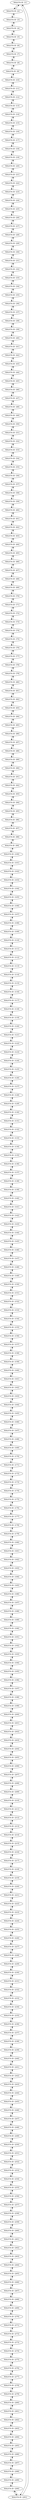 digraph listaMaleta{
nodo1334744495[label="MALETA ID  [1]"];
nodo1334744495->nodo1021023436;
nodo1021023436->nodo1334744495;
nodo1021023436[label="MALETA ID  [2]"];
nodo1021023436->nodo1033519659;
nodo1033519659->nodo1021023436;
nodo1033519659[label="MALETA ID  [3]"];
nodo1033519659->nodo1709878544;
nodo1709878544->nodo1033519659;
nodo1709878544[label="MALETA ID  [4]"];
nodo1709878544->nodo1592946671;
nodo1592946671->nodo1709878544;
nodo1592946671[label="MALETA ID  [5]"];
nodo1592946671->nodo1055911177;
nodo1055911177->nodo1592946671;
nodo1055911177[label="MALETA ID  [6]"];
nodo1055911177->nodo1359707109;
nodo1359707109->nodo1055911177;
nodo1359707109[label="MALETA ID  [7]"];
nodo1359707109->nodo1639571193;
nodo1639571193->nodo1359707109;
nodo1639571193[label="MALETA ID  [8]"];
nodo1639571193->nodo754534454;
nodo754534454->nodo1639571193;
nodo754534454[label="MALETA ID  [9]"];
nodo754534454->nodo1832877829;
nodo1832877829->nodo754534454;
nodo1832877829[label="MALETA ID  [10]"];
nodo1832877829->nodo1742857492;
nodo1742857492->nodo1832877829;
nodo1742857492[label="MALETA ID  [11]"];
nodo1742857492->nodo1208000775;
nodo1208000775->nodo1742857492;
nodo1208000775[label="MALETA ID  [12]"];
nodo1208000775->nodo786360521;
nodo786360521->nodo1208000775;
nodo786360521[label="MALETA ID  [13]"];
nodo786360521->nodo940539200;
nodo940539200->nodo786360521;
nodo940539200[label="MALETA ID  [14]"];
nodo940539200->nodo1345254928;
nodo1345254928->nodo940539200;
nodo1345254928[label="MALETA ID  [15]"];
nodo1345254928->nodo493583755;
nodo493583755->nodo1345254928;
nodo493583755[label="MALETA ID  [16]"];
nodo493583755->nodo1143625295;
nodo1143625295->nodo493583755;
nodo1143625295[label="MALETA ID  [17]"];
nodo1143625295->nodo126666487;
nodo126666487->nodo1143625295;
nodo126666487[label="MALETA ID  [18]"];
nodo126666487->nodo548744800;
nodo548744800->nodo126666487;
nodo548744800[label="MALETA ID  [19]"];
nodo548744800->nodo1727305944;
nodo1727305944->nodo548744800;
nodo1727305944[label="MALETA ID  [20]"];
nodo1727305944->nodo1887052391;
nodo1887052391->nodo1727305944;
nodo1887052391[label="MALETA ID  [21]"];
nodo1887052391->nodo295758305;
nodo295758305->nodo1887052391;
nodo295758305[label="MALETA ID  [22]"];
nodo295758305->nodo409928603;
nodo409928603->nodo295758305;
nodo409928603[label="MALETA ID  [23]"];
nodo409928603->nodo1520396822;
nodo1520396822->nodo409928603;
nodo1520396822[label="MALETA ID  [24]"];
nodo1520396822->nodo2069299768;
nodo2069299768->nodo1520396822;
nodo2069299768[label="MALETA ID  [25]"];
nodo2069299768->nodo1840120658;
nodo1840120658->nodo2069299768;
nodo1840120658[label="MALETA ID  [26]"];
nodo1840120658->nodo230532775;
nodo230532775->nodo1840120658;
nodo230532775[label="MALETA ID  [27]"];
nodo230532775->nodo743682780;
nodo743682780->nodo230532775;
nodo743682780[label="MALETA ID  [28]"];
nodo743682780->nodo1876308908;
nodo1876308908->nodo743682780;
nodo1876308908[label="MALETA ID  [29]"];
nodo1876308908->nodo1920928151;
nodo1920928151->nodo1876308908;
nodo1920928151[label="MALETA ID  [30]"];
nodo1920928151->nodo303497697;
nodo303497697->nodo1920928151;
nodo303497697[label="MALETA ID  [31]"];
nodo303497697->nodo593728557;
nodo593728557->nodo303497697;
nodo593728557[label="MALETA ID  [32]"];
nodo593728557->nodo2104924350;
nodo2104924350->nodo593728557;
nodo2104924350[label="MALETA ID  [33]"];
nodo2104924350->nodo2001667382;
nodo2001667382->nodo2104924350;
nodo2001667382[label="MALETA ID  [34]"];
nodo2001667382->nodo1576864311;
nodo1576864311->nodo2001667382;
nodo1576864311[label="MALETA ID  [35]"];
nodo1576864311->nodo1652571993;
nodo1652571993->nodo1576864311;
nodo1652571993[label="MALETA ID  [36]"];
nodo1652571993->nodo729479391;
nodo729479391->nodo1652571993;
nodo729479391[label="MALETA ID  [37]"];
nodo729479391->nodo613629491;
nodo613629491->nodo729479391;
nodo613629491[label="MALETA ID  [38]"];
nodo613629491->nodo294265892;
nodo294265892->nodo613629491;
nodo294265892[label="MALETA ID  [39]"];
nodo294265892->nodo1913895867;
nodo1913895867->nodo294265892;
nodo1913895867[label="MALETA ID  [40]"];
nodo1913895867->nodo248711462;
nodo248711462->nodo1913895867;
nodo248711462[label="MALETA ID  [41]"];
nodo248711462->nodo856476777;
nodo856476777->nodo248711462;
nodo856476777[label="MALETA ID  [42]"];
nodo856476777->nodo1936160040;
nodo1936160040->nodo856476777;
nodo1936160040[label="MALETA ID  [43]"];
nodo1936160040->nodo474404508;
nodo474404508->nodo1936160040;
nodo474404508[label="MALETA ID  [44]"];
nodo474404508->nodo172647947;
nodo172647947->nodo474404508;
nodo172647947[label="MALETA ID  [45]"];
nodo172647947->nodo1609600175;
nodo1609600175->nodo172647947;
nodo1609600175[label="MALETA ID  [46]"];
nodo1609600175->nodo393636940;
nodo393636940->nodo1609600175;
nodo393636940[label="MALETA ID  [47]"];
nodo393636940->nodo1026472456;
nodo1026472456->nodo393636940;
nodo1026472456[label="MALETA ID  [48]"];
nodo1026472456->nodo1678637464;
nodo1678637464->nodo1026472456;
nodo1678637464[label="MALETA ID  [49]"];
nodo1678637464->nodo1069782082;
nodo1069782082->nodo1678637464;
nodo1069782082[label="MALETA ID  [50]"];
nodo1069782082->nodo468945914;
nodo468945914->nodo1069782082;
nodo468945914[label="MALETA ID  [51]"];
nodo468945914->nodo1397066870;
nodo1397066870->nodo468945914;
nodo1397066870[label="MALETA ID  [52]"];
nodo1397066870->nodo1485799103;
nodo1485799103->nodo1397066870;
nodo1485799103[label="MALETA ID  [53]"];
nodo1485799103->nodo2077069416;
nodo2077069416->nodo1485799103;
nodo2077069416[label="MALETA ID  [54]"];
nodo2077069416->nodo2095474864;
nodo2095474864->nodo2077069416;
nodo2095474864[label="MALETA ID  [55]"];
nodo2095474864->nodo62877030;
nodo62877030->nodo2095474864;
nodo62877030[label="MALETA ID  [56]"];
nodo62877030->nodo551977256;
nodo551977256->nodo62877030;
nodo551977256[label="MALETA ID  [57]"];
nodo551977256->nodo935267212;
nodo935267212->nodo551977256;
nodo935267212[label="MALETA ID  [58]"];
nodo935267212->nodo2027116067;
nodo2027116067->nodo935267212;
nodo2027116067[label="MALETA ID  [59]"];
nodo2027116067->nodo8376322;
nodo8376322->nodo2027116067;
nodo8376322[label="MALETA ID  [60]"];
nodo8376322->nodo335871716;
nodo335871716->nodo8376322;
nodo335871716[label="MALETA ID  [61]"];
nodo335871716->nodo1537762435;
nodo1537762435->nodo335871716;
nodo1537762435[label="MALETA ID  [62]"];
nodo1537762435->nodo958944155;
nodo958944155->nodo1537762435;
nodo958944155[label="MALETA ID  [63]"];
nodo958944155->nodo1193896828;
nodo1193896828->nodo958944155;
nodo1193896828[label="MALETA ID  [64]"];
nodo1193896828->nodo1953062563;
nodo1953062563->nodo1193896828;
nodo1953062563[label="MALETA ID  [65]"];
nodo1953062563->nodo1820172497;
nodo1820172497->nodo1953062563;
nodo1820172497[label="MALETA ID  [66]"];
nodo1820172497->nodo397574734;
nodo397574734->nodo1820172497;
nodo397574734[label="MALETA ID  [67]"];
nodo397574734->nodo457992527;
nodo457992527->nodo397574734;
nodo457992527[label="MALETA ID  [68]"];
nodo457992527->nodo636399811;
nodo636399811->nodo457992527;
nodo636399811[label="MALETA ID  [69]"];
nodo636399811->nodo613738375;
nodo613738375->nodo636399811;
nodo613738375[label="MALETA ID  [70]"];
nodo613738375->nodo657961385;
nodo657961385->nodo613738375;
nodo657961385[label="MALETA ID  [71]"];
nodo657961385->nodo1598661137;
nodo1598661137->nodo657961385;
nodo1598661137[label="MALETA ID  [72]"];
nodo1598661137->nodo259090835;
nodo259090835->nodo1598661137;
nodo259090835[label="MALETA ID  [73]"];
nodo259090835->nodo207232805;
nodo207232805->nodo259090835;
nodo207232805[label="MALETA ID  [74]"];
nodo207232805->nodo377114110;
nodo377114110->nodo207232805;
nodo377114110[label="MALETA ID  [75]"];
nodo377114110->nodo70335498;
nodo70335498->nodo377114110;
nodo70335498[label="MALETA ID  [76]"];
nodo70335498->nodo8974574;
nodo8974574->nodo70335498;
nodo8974574[label="MALETA ID  [77]"];
nodo8974574->nodo1551332589;
nodo1551332589->nodo8974574;
nodo1551332589[label="MALETA ID  [78]"];
nodo1551332589->nodo413583136;
nodo413583136->nodo1551332589;
nodo413583136[label="MALETA ID  [79]"];
nodo413583136->nodo368736594;
nodo368736594->nodo413583136;
nodo368736594[label="MALETA ID  [80]"];
nodo368736594->nodo1379067011;
nodo1379067011->nodo368736594;
nodo1379067011[label="MALETA ID  [81]"];
nodo1379067011->nodo897917492;
nodo897917492->nodo1379067011;
nodo897917492[label="MALETA ID  [82]"];
nodo897917492->nodo456424547;
nodo456424547->nodo897917492;
nodo456424547[label="MALETA ID  [83]"];
nodo456424547->nodo1564649150;
nodo1564649150->nodo456424547;
nodo1564649150[label="MALETA ID  [84]"];
nodo1564649150->nodo412174185;
nodo412174185->nodo1564649150;
nodo412174185[label="MALETA ID  [85]"];
nodo412174185->nodo68764365;
nodo68764365->nodo412174185;
nodo68764365[label="MALETA ID  [86]"];
nodo68764365->nodo1014423881;
nodo1014423881->nodo68764365;
nodo1014423881[label="MALETA ID  [87]"];
nodo1014423881->nodo1950992175;
nodo1950992175->nodo1014423881;
nodo1950992175[label="MALETA ID  [88]"];
nodo1950992175->nodo1727098048;
nodo1727098048->nodo1950992175;
nodo1727098048[label="MALETA ID  [89]"];
nodo1727098048->nodo682640889;
nodo682640889->nodo1727098048;
nodo682640889[label="MALETA ID  [90]"];
nodo682640889->nodo591893775;
nodo591893775->nodo682640889;
nodo591893775[label="MALETA ID  [91]"];
nodo591893775->nodo420302583;
nodo420302583->nodo591893775;
nodo420302583[label="MALETA ID  [92]"];
nodo420302583->nodo1953998458;
nodo1953998458->nodo420302583;
nodo1953998458[label="MALETA ID  [93]"];
nodo1953998458->nodo1581431424;
nodo1581431424->nodo1953998458;
nodo1581431424[label="MALETA ID  [94]"];
nodo1581431424->nodo1093837738;
nodo1093837738->nodo1581431424;
nodo1093837738[label="MALETA ID  [95]"];
nodo1093837738->nodo851126157;
nodo851126157->nodo1093837738;
nodo851126157[label="MALETA ID  [96]"];
nodo851126157->nodo2067137494;
nodo2067137494->nodo851126157;
nodo2067137494[label="MALETA ID  [97]"];
nodo2067137494->nodo812327050;
nodo812327050->nodo2067137494;
nodo812327050[label="MALETA ID  [98]"];
nodo812327050->nodo1687218910;
nodo1687218910->nodo812327050;
nodo1687218910[label="MALETA ID  [99]"];
nodo1687218910->nodo259796622;
nodo259796622->nodo1687218910;
nodo259796622[label="MALETA ID  [100]"];
nodo259796622->nodo1151316996;
nodo1151316996->nodo259796622;
nodo1151316996[label="MALETA ID  [101]"];
nodo1151316996->nodo756659053;
nodo756659053->nodo1151316996;
nodo756659053[label="MALETA ID  [102]"];
nodo756659053->nodo1312582154;
nodo1312582154->nodo756659053;
nodo1312582154[label="MALETA ID  [103]"];
nodo1312582154->nodo551167261;
nodo551167261->nodo1312582154;
nodo551167261[label="MALETA ID  [104]"];
nodo551167261->nodo433883798;
nodo433883798->nodo551167261;
nodo433883798[label="MALETA ID  [105]"];
nodo433883798->nodo2042548251;
nodo2042548251->nodo433883798;
nodo2042548251[label="MALETA ID  [106]"];
nodo2042548251->nodo1426037020;
nodo1426037020->nodo2042548251;
nodo1426037020[label="MALETA ID  [107]"];
nodo1426037020->nodo637320275;
nodo637320275->nodo1426037020;
nodo637320275[label="MALETA ID  [108]"];
nodo637320275->nodo1485376064;
nodo1485376064->nodo637320275;
nodo1485376064[label="MALETA ID  [109]"];
nodo1485376064->nodo1471686466;
nodo1471686466->nodo1485376064;
nodo1471686466[label="MALETA ID  [110]"];
nodo1471686466->nodo2141680592;
nodo2141680592->nodo1471686466;
nodo2141680592[label="MALETA ID  [111]"];
nodo2141680592->nodo1064916563;
nodo1064916563->nodo2141680592;
nodo1064916563[label="MALETA ID  [112]"];
nodo1064916563->nodo791838966;
nodo791838966->nodo1064916563;
nodo791838966[label="MALETA ID  [113]"];
nodo791838966->nodo967188581;
nodo967188581->nodo791838966;
nodo967188581[label="MALETA ID  [114]"];
nodo967188581->nodo2103180658;
nodo2103180658->nodo967188581;
nodo2103180658[label="MALETA ID  [115]"];
nodo2103180658->nodo140900164;
nodo140900164->nodo2103180658;
nodo140900164[label="MALETA ID  [116]"];
nodo140900164->nodo862708622;
nodo862708622->nodo140900164;
nodo862708622[label="MALETA ID  [117]"];
nodo862708622->nodo994465934;
nodo994465934->nodo862708622;
nodo994465934[label="MALETA ID  [118]"];
nodo994465934->nodo424968953;
nodo424968953->nodo994465934;
nodo424968953[label="MALETA ID  [119]"];
nodo424968953->nodo1043110208;
nodo1043110208->nodo424968953;
nodo1043110208[label="MALETA ID  [120]"];
nodo1043110208->nodo1387756184;
nodo1387756184->nodo1043110208;
nodo1387756184[label="MALETA ID  [121]"];
nodo1387756184->nodo1530710632;
nodo1530710632->nodo1387756184;
nodo1530710632[label="MALETA ID  [122]"];
nodo1530710632->nodo1715656892;
nodo1715656892->nodo1530710632;
nodo1715656892[label="MALETA ID  [123]"];
nodo1715656892->nodo1023327149;
nodo1023327149->nodo1715656892;
nodo1023327149[label="MALETA ID  [124]"];
nodo1023327149->nodo1442084112;
nodo1442084112->nodo1023327149;
nodo1442084112[label="MALETA ID  [125]"];
nodo1442084112->nodo1755744844;
nodo1755744844->nodo1442084112;
nodo1755744844[label="MALETA ID  [126]"];
nodo1755744844->nodo416360668;
nodo416360668->nodo1755744844;
nodo416360668[label="MALETA ID  [127]"];
nodo416360668->nodo1371265976;
nodo1371265976->nodo416360668;
nodo1371265976[label="MALETA ID  [128]"];
nodo1371265976->nodo663844970;
nodo663844970->nodo1371265976;
nodo663844970[label="MALETA ID  [129]"];
nodo663844970->nodo2075746878;
nodo2075746878->nodo663844970;
nodo2075746878[label="MALETA ID  [130]"];
nodo2075746878->nodo1790911069;
nodo1790911069->nodo2075746878;
nodo1790911069[label="MALETA ID  [131]"];
nodo1790911069->nodo1700156073;
nodo1700156073->nodo1790911069;
nodo1700156073[label="MALETA ID  [132]"];
nodo1700156073->nodo1235760193;
nodo1235760193->nodo1700156073;
nodo1235760193[label="MALETA ID  [133]"];
nodo1235760193->nodo2033190872;
nodo2033190872->nodo1235760193;
nodo2033190872[label="MALETA ID  [134]"];
nodo2033190872->nodo1779330921;
nodo1779330921->nodo2033190872;
nodo1779330921[label="MALETA ID  [135]"];
nodo1779330921->nodo1033546651;
nodo1033546651->nodo1779330921;
nodo1033546651[label="MALETA ID  [136]"];
nodo1033546651->nodo899189333;
nodo899189333->nodo1033546651;
nodo899189333[label="MALETA ID  [137]"];
nodo899189333->nodo1282364921;
nodo1282364921->nodo899189333;
nodo1282364921[label="MALETA ID  [138]"];
nodo1282364921->nodo1434652218;
nodo1434652218->nodo1282364921;
nodo1434652218[label="MALETA ID  [139]"];
nodo1434652218->nodo1026400610;
nodo1026400610->nodo1434652218;
nodo1026400610[label="MALETA ID  [140]"];
nodo1026400610->nodo1284923056;
nodo1284923056->nodo1026400610;
nodo1284923056[label="MALETA ID  [141]"];
nodo1284923056->nodo2053118534;
nodo2053118534->nodo1284923056;
nodo2053118534[label="MALETA ID  [142]"];
nodo2053118534->nodo928983534;
nodo928983534->nodo2053118534;
nodo928983534[label="MALETA ID  [143]"];
nodo928983534->nodo1739176150;
nodo1739176150->nodo928983534;
nodo1739176150[label="MALETA ID  [144]"];
nodo1739176150->nodo431233357;
nodo431233357->nodo1739176150;
nodo431233357[label="MALETA ID  [145]"];
nodo431233357->nodo1677496855;
nodo1677496855->nodo431233357;
nodo1677496855[label="MALETA ID  [146]"];
nodo1677496855->nodo757258207;
nodo757258207->nodo1677496855;
nodo757258207[label="MALETA ID  [147]"];
nodo757258207->nodo132621733;
nodo132621733->nodo757258207;
nodo132621733[label="MALETA ID  [148]"];
nodo132621733->nodo1050716773;
nodo1050716773->nodo132621733;
nodo1050716773[label="MALETA ID  [149]"];
nodo1050716773->nodo961276812;
nodo961276812->nodo1050716773;
nodo961276812[label="MALETA ID  [150]"];
nodo961276812->nodo40652629;
nodo40652629->nodo961276812;
nodo40652629[label="MALETA ID  [151]"];
nodo40652629->nodo949749808;
nodo949749808->nodo40652629;
nodo949749808[label="MALETA ID  [152]"];
nodo949749808->nodo55869124;
nodo55869124->nodo949749808;
nodo55869124[label="MALETA ID  [153]"];
nodo55869124->nodo1705370281;
nodo1705370281->nodo55869124;
nodo1705370281[label="MALETA ID  [154]"];
nodo1705370281->nodo97718191;
nodo97718191->nodo1705370281;
nodo97718191[label="MALETA ID  [155]"];
nodo97718191->nodo1574324909;
nodo1574324909->nodo97718191;
nodo1574324909[label="MALETA ID  [156]"];
nodo1574324909->nodo2111094157;
nodo2111094157->nodo1574324909;
nodo2111094157[label="MALETA ID  [157]"];
nodo2111094157->nodo934197300;
nodo934197300->nodo2111094157;
nodo934197300[label="MALETA ID  [158]"];
nodo934197300->nodo706570009;
nodo706570009->nodo934197300;
nodo706570009[label="MALETA ID  [159]"];
nodo706570009->nodo1165083605;
nodo1165083605->nodo706570009;
nodo1165083605[label="MALETA ID  [160]"];
nodo1165083605->nodo487667235;
nodo487667235->nodo1165083605;
nodo487667235[label="MALETA ID  [161]"];
nodo487667235->nodo1597788845;
nodo1597788845->nodo487667235;
nodo1597788845[label="MALETA ID  [162]"];
nodo1597788845->nodo517522428;
nodo517522428->nodo1597788845;
nodo517522428[label="MALETA ID  [163]"];
nodo517522428->nodo1442628761;
nodo1442628761->nodo517522428;
nodo1442628761[label="MALETA ID  [164]"];
nodo1442628761->nodo1095254059;
nodo1095254059->nodo1442628761;
nodo1095254059[label="MALETA ID  [165]"];
nodo1095254059->nodo2094848917;
nodo2094848917->nodo1095254059;
nodo2094848917[label="MALETA ID  [166]"];
nodo2094848917->nodo616771793;
nodo616771793->nodo2094848917;
nodo616771793[label="MALETA ID  [167]"];
nodo616771793->nodo396947676;
nodo396947676->nodo616771793;
nodo396947676[label="MALETA ID  [168]"];
nodo396947676->nodo350397210;
nodo350397210->nodo396947676;
nodo350397210[label="MALETA ID  [169]"];
nodo350397210->nodo242799200;
nodo242799200->nodo350397210;
nodo242799200[label="MALETA ID  [170]"];
nodo242799200->nodo864042694;
nodo864042694->nodo242799200;
nodo864042694[label="MALETA ID  [171]"];
nodo864042694->nodo1677592186;
nodo1677592186->nodo864042694;
nodo1677592186[label="MALETA ID  [172]"];
nodo1677592186->nodo1644528492;
nodo1644528492->nodo1677592186;
nodo1644528492[label="MALETA ID  [173]"];
nodo1644528492->nodo715568798;
nodo715568798->nodo1644528492;
nodo715568798[label="MALETA ID  [174]"];
nodo715568798->nodo417516290;
nodo417516290->nodo715568798;
nodo417516290[label="MALETA ID  [175]"];
nodo417516290->nodo196924338;
nodo196924338->nodo417516290;
nodo196924338[label="MALETA ID  [176]"];
nodo196924338->nodo1173110602;
nodo1173110602->nodo196924338;
nodo1173110602[label="MALETA ID  [177]"];
nodo1173110602->nodo1524724527;
nodo1524724527->nodo1173110602;
nodo1524724527[label="MALETA ID  [178]"];
nodo1524724527->nodo1414859178;
nodo1414859178->nodo1524724527;
nodo1414859178[label="MALETA ID  [179]"];
nodo1414859178->nodo957968849;
nodo957968849->nodo1414859178;
nodo957968849[label="MALETA ID  [180]"];
nodo957968849->nodo497754071;
nodo497754071->nodo957968849;
nodo497754071[label="MALETA ID  [181]"];
nodo497754071->nodo1275227974;
nodo1275227974->nodo497754071;
nodo1275227974[label="MALETA ID  [182]"];
nodo1275227974->nodo812005173;
nodo812005173->nodo1275227974;
nodo812005173[label="MALETA ID  [183]"];
nodo812005173->nodo1115901713;
nodo1115901713->nodo812005173;
nodo1115901713[label="MALETA ID  [184]"];
nodo1115901713->nodo127116593;
nodo127116593->nodo1115901713;
nodo127116593[label="MALETA ID  [185]"];
nodo127116593->nodo1479840474;
nodo1479840474->nodo127116593;
nodo1479840474[label="MALETA ID  [186]"];
nodo1479840474->nodo1500174710;
nodo1500174710->nodo1479840474;
nodo1500174710[label="MALETA ID  [187]"];
nodo1500174710->nodo21626509;
nodo21626509->nodo1500174710;
nodo21626509[label="MALETA ID  [188]"];
nodo21626509->nodo468281784;
nodo468281784->nodo21626509;
nodo468281784[label="MALETA ID  [189]"];
nodo468281784->nodo1740081757;
nodo1740081757->nodo468281784;
nodo1740081757[label="MALETA ID  [190]"];
nodo1740081757->nodo1754881716;
nodo1754881716->nodo1740081757;
nodo1754881716[label="MALETA ID  [191]"];
nodo1754881716->nodo644511932;
nodo644511932->nodo1754881716;
nodo644511932[label="MALETA ID  [192]"];
nodo644511932->nodo1990095200;
nodo1990095200->nodo644511932;
nodo1990095200[label="MALETA ID  [193]"];
nodo1990095200->nodo757135500;
nodo757135500->nodo1990095200;
nodo757135500[label="MALETA ID  [194]"];
nodo757135500->nodo267284322;
nodo267284322->nodo757135500;
nodo267284322[label="MALETA ID  [195]"];
nodo267284322->nodo2050247099;
nodo2050247099->nodo267284322;
nodo2050247099[label="MALETA ID  [196]"];
nodo2050247099->nodo2141467372;
nodo2141467372->nodo2050247099;
nodo2141467372[label="MALETA ID  [197]"];
nodo2141467372->nodo1433026828;
nodo1433026828->nodo2141467372;
nodo1433026828[label="MALETA ID  [198]"];
nodo1433026828->nodo688103868;
nodo688103868->nodo1433026828;
nodo688103868[label="MALETA ID  [199]"];
nodo688103868->nodo1898077366;
nodo1898077366->nodo688103868;
nodo1898077366[label="MALETA ID  [200]"];
nodo1898077366->nodo793715500;
nodo793715500->nodo1898077366;
nodo793715500[label="MALETA ID  [201]"];
nodo793715500->nodo673871336;
nodo673871336->nodo793715500;
nodo673871336[label="MALETA ID  [202]"];
nodo673871336->nodo479211280;
nodo479211280->nodo673871336;
nodo479211280[label="MALETA ID  [203]"];
nodo479211280->nodo2142504920;
nodo2142504920->nodo479211280;
nodo2142504920[label="MALETA ID  [204]"];
nodo2142504920->nodo691277121;
nodo691277121->nodo2142504920;
nodo691277121[label="MALETA ID  [205]"];
nodo691277121->nodo1380628666;
nodo1380628666->nodo691277121;
nodo1380628666[label="MALETA ID  [206]"];
nodo1380628666->nodo1329587532;
nodo1329587532->nodo1380628666;
nodo1329587532[label="MALETA ID  [207]"];
nodo1329587532->nodo283812276;
nodo283812276->nodo1329587532;
nodo283812276[label="MALETA ID  [208]"];
nodo283812276->nodo423491821;
nodo423491821->nodo283812276;
nodo423491821[label="MALETA ID  [209]"];
nodo423491821->nodo506792984;
nodo506792984->nodo423491821;
nodo506792984[label="MALETA ID  [210]"];
nodo506792984->nodo781229847;
nodo781229847->nodo506792984;
nodo781229847[label="MALETA ID  [211]"];
nodo781229847->nodo1798466672;
nodo1798466672->nodo781229847;
nodo1798466672[label="MALETA ID  [212]"];
nodo1798466672->nodo498998123;
nodo498998123->nodo1798466672;
nodo498998123[label="MALETA ID  [213]"];
nodo498998123->nodo727552264;
nodo727552264->nodo498998123;
nodo727552264[label="MALETA ID  [214]"];
nodo727552264->nodo18864979;
nodo18864979->nodo727552264;
nodo18864979[label="MALETA ID  [215]"];
nodo18864979->nodo2033608428;
nodo2033608428->nodo18864979;
nodo2033608428[label="MALETA ID  [216]"];
nodo2033608428->nodo339628002;
nodo339628002->nodo2033608428;
nodo339628002[label="MALETA ID  [217]"];
nodo339628002->nodo1395411388;
nodo1395411388->nodo339628002;
nodo1395411388[label="MALETA ID  [218]"];
nodo1395411388->nodo739694025;
nodo739694025->nodo1395411388;
nodo739694025[label="MALETA ID  [219]"];
nodo739694025->nodo1725814689;
nodo1725814689->nodo739694025;
nodo1725814689[label="MALETA ID  [220]"];
nodo1725814689->nodo8050119;
nodo8050119->nodo1725814689;
nodo8050119[label="MALETA ID  [221]"];
nodo8050119->nodo833232349;
nodo833232349->nodo8050119;
nodo833232349[label="MALETA ID  [222]"];
nodo833232349->nodo730345148;
nodo730345148->nodo833232349;
nodo730345148[label="MALETA ID  [223]"];
nodo730345148->nodo601920691;
nodo601920691->nodo730345148;
nodo601920691[label="MALETA ID  [224]"];
nodo601920691->nodo1977788901;
nodo1977788901->nodo601920691;
nodo1977788901[label="MALETA ID  [225]"];
nodo1977788901->nodo340199025;
nodo340199025->nodo1977788901;
nodo340199025[label="MALETA ID  [226]"];
nodo340199025->nodo2127574923;
nodo2127574923->nodo340199025;
nodo2127574923[label="MALETA ID  [227]"];
nodo2127574923->nodo1504866798;
nodo1504866798->nodo2127574923;
nodo1504866798[label="MALETA ID  [228]"];
nodo1504866798->nodo973035196;
nodo973035196->nodo1504866798;
nodo973035196[label="MALETA ID  [229]"];
nodo973035196->nodo363314044;
nodo363314044->nodo973035196;
nodo363314044[label="MALETA ID  [230]"];
nodo363314044->nodo1781836332;
nodo1781836332->nodo363314044;
nodo1781836332[label="MALETA ID  [231]"];
nodo1781836332->nodo549690245;
nodo549690245->nodo1781836332;
nodo549690245[label="MALETA ID  [232]"];
nodo549690245->nodo1674212247;
nodo1674212247->nodo549690245;
nodo1674212247[label="MALETA ID  [233]"];
nodo1674212247->nodo1260275913;
nodo1260275913->nodo1674212247;
nodo1260275913[label="MALETA ID  [234]"];
nodo1260275913->nodo78966348;
nodo78966348->nodo1260275913;
nodo78966348[label="MALETA ID  [235]"];
nodo78966348->nodo941052652;
nodo941052652->nodo78966348;
nodo941052652[label="MALETA ID  [236]"];
nodo941052652->nodo150063282;
nodo150063282->nodo941052652;
nodo150063282[label="MALETA ID  [237]"];
nodo150063282->nodo823165285;
nodo823165285->nodo150063282;
nodo823165285[label="MALETA ID  [238]"];
nodo823165285->nodo318099333;
nodo318099333->nodo823165285;
nodo318099333[label="MALETA ID  [239]"];
nodo318099333->nodo284655365;
nodo284655365->nodo318099333;
nodo284655365[label="MALETA ID  [240]"];
nodo284655365->nodo373654001;
nodo373654001->nodo284655365;
nodo373654001[label="MALETA ID  [241]"];
nodo373654001->nodo602612213;
nodo602612213->nodo373654001;
nodo602612213[label="MALETA ID  [242]"];
nodo602612213->nodo534662122;
nodo534662122->nodo602612213;
nodo534662122[label="MALETA ID  [243]"];
nodo534662122->nodo888799299;
nodo888799299->nodo534662122;
nodo888799299[label="MALETA ID  [244]"];
nodo888799299->nodo235558180;
nodo235558180->nodo888799299;
nodo235558180[label="MALETA ID  [245]"];
nodo235558180->nodo1955871129;
nodo1955871129->nodo235558180;
nodo1955871129[label="MALETA ID  [246]"];
nodo1955871129->nodo427339258;
nodo427339258->nodo1955871129;
nodo427339258[label="MALETA ID  [247]"];
nodo427339258->nodo2112114318;
nodo2112114318->nodo427339258;
nodo2112114318[label="MALETA ID  [248]"];
nodo2112114318->nodo555456355;
nodo555456355->nodo2112114318;
nodo555456355[label="MALETA ID  [249]"];
nodo555456355->nodo1956002344;
nodo1956002344->nodo555456355;
nodo1956002344[label="MALETA ID  [250]"];
nodo1956002344->nodo677203517;
nodo677203517->nodo1956002344;
nodo677203517[label="MALETA ID  [251]"];
nodo677203517->nodo2006115718;
nodo2006115718->nodo677203517;
nodo2006115718[label="MALETA ID  [252]"];
nodo2006115718->nodo181388440;
nodo181388440->nodo2006115718;
nodo181388440[label="MALETA ID  [253]"];
nodo181388440->nodo1338894483;
nodo1338894483->nodo181388440;
nodo1338894483[label="MALETA ID  [254]"];
nodo1338894483->nodo220429297;
nodo220429297->nodo1338894483;
nodo220429297[label="MALETA ID  [255]"];
nodo220429297->nodo1836912902;
nodo1836912902->nodo220429297;
nodo1836912902[label="MALETA ID  [256]"];
nodo1836912902->nodo425911093;
nodo425911093->nodo1836912902;
nodo425911093[label="MALETA ID  [257]"];
nodo425911093->nodo961223162;
nodo961223162->nodo425911093;
nodo961223162[label="MALETA ID  [258]"];
nodo961223162->nodo799080913;
nodo799080913->nodo961223162;
nodo799080913[label="MALETA ID  [259]"];
nodo799080913->nodo710000642;
nodo710000642->nodo799080913;
nodo710000642[label="MALETA ID  [260]"];
nodo710000642->nodo606397750;
nodo606397750->nodo710000642;
nodo606397750[label="MALETA ID  [261]"];
nodo606397750->nodo1161936001;
nodo1161936001->nodo606397750;
nodo1161936001[label="MALETA ID  [262]"];
nodo1161936001->nodo1648988785;
nodo1648988785->nodo1161936001;
nodo1648988785[label="MALETA ID  [263]"];
nodo1648988785->nodo1178341354;
nodo1178341354->nodo1648988785;
nodo1178341354[label="MALETA ID  [264]"];
nodo1178341354->nodo1169313614;
nodo1169313614->nodo1178341354;
nodo1169313614[label="MALETA ID  [265]"];
nodo1169313614->nodo224351949;
nodo224351949->nodo1169313614;
nodo224351949[label="MALETA ID  [266]"];
nodo224351949->nodo590059277;
nodo590059277->nodo224351949;
nodo590059277[label="MALETA ID  [267]"];
nodo590059277->nodo89038813;
nodo89038813->nodo590059277;
nodo89038813[label="MALETA ID  [268]"];
nodo89038813->nodo1381070853;
nodo1381070853->nodo89038813;
nodo1381070853[label="MALETA ID  [269]"];
nodo1381070853->nodo625976764;
nodo625976764->nodo1381070853;
nodo625976764[label="MALETA ID  [270]"];
nodo625976764->nodo1512300007;
nodo1512300007->nodo625976764;
nodo1512300007[label="MALETA ID  [271]"];
nodo1512300007->nodo727847177;
nodo727847177->nodo1512300007;
nodo727847177[label="MALETA ID  [272]"];
nodo727847177->nodo1915405616;
nodo1915405616->nodo727847177;
nodo1915405616[label="MALETA ID  [273]"];
nodo1915405616->nodo714140812;
nodo714140812->nodo1915405616;
nodo714140812[label="MALETA ID  [274]"];
nodo714140812->nodo1847120092;
nodo1847120092->nodo714140812;
nodo1847120092[label="MALETA ID  [275]"];
nodo1847120092->nodo1430879823;
nodo1430879823->nodo1847120092;
nodo1430879823[label="MALETA ID  [276]"];
nodo1430879823->nodo1903047315;
nodo1903047315->nodo1430879823;
nodo1903047315[label="MALETA ID  [277]"];
nodo1903047315->nodo1555514558;
nodo1555514558->nodo1903047315;
nodo1555514558[label="MALETA ID  [278]"];
nodo1555514558->nodo1946280388;
nodo1946280388->nodo1555514558;
nodo1946280388[label="MALETA ID  [279]"];
nodo1946280388->nodo1789153805;
nodo1789153805->nodo1946280388;
nodo1789153805[label="MALETA ID  [280]"];
nodo1789153805->nodo1784549216;
nodo1784549216->nodo1789153805;
nodo1784549216[label="MALETA ID  [281]"];
nodo1784549216->nodo204088353;
nodo204088353->nodo1784549216;
nodo204088353[label="MALETA ID  [282]"];
nodo204088353->nodo2002713505;
nodo2002713505->nodo204088353;
nodo2002713505[label="MALETA ID  [283]"];
nodo2002713505->nodo1059253117;
nodo1059253117->nodo2002713505;
nodo1059253117[label="MALETA ID  [284]"];
nodo1059253117->nodo631101174;
nodo631101174->nodo1059253117;
nodo631101174[label="MALETA ID  [285]"];
nodo631101174->nodo2018243912;
nodo2018243912->nodo631101174;
nodo2018243912[label="MALETA ID  [286]"];
nodo2018243912->nodo2026412563;
nodo2026412563->nodo2018243912;
nodo2026412563[label="MALETA ID  [287]"];
nodo2026412563->nodo1343881076;
nodo1343881076->nodo2026412563;
nodo1343881076[label="MALETA ID  [288]"];
nodo1343881076->nodo469285351;
nodo469285351->nodo1343881076;
nodo469285351[label="MALETA ID  [289]"];
nodo469285351->nodo1019149925;
nodo1019149925->nodo469285351;
nodo1019149925[label="MALETA ID  [290]"];
nodo1019149925->nodo1762275;
nodo1762275->nodo1019149925;
nodo1762275[label="MALETA ID  [291]"];
nodo1762275->nodo1334744495;
nodo1334744495->nodo1762275;

}
